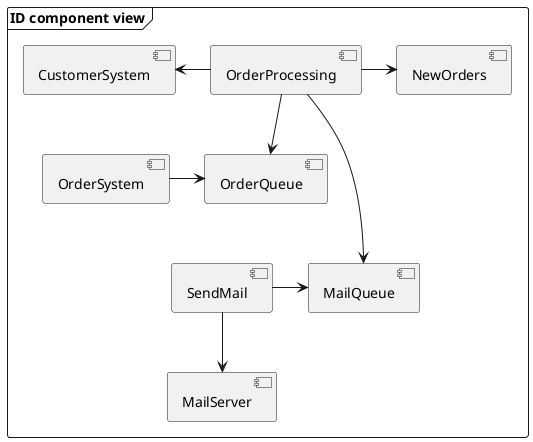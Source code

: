 @startuml
frame "ID component view"{
    [OrderProcessing] as component
    component -> [NewOrders]
    [CustomerSystem] <- component
    component ---> [MailQueue]
    [SendMail] -> [MailQueue]
    [SendMail] --> [MailServer]

    component --> [OrderQueue]
    [OrderSystem] -> [OrderQueue]
}
@enduml